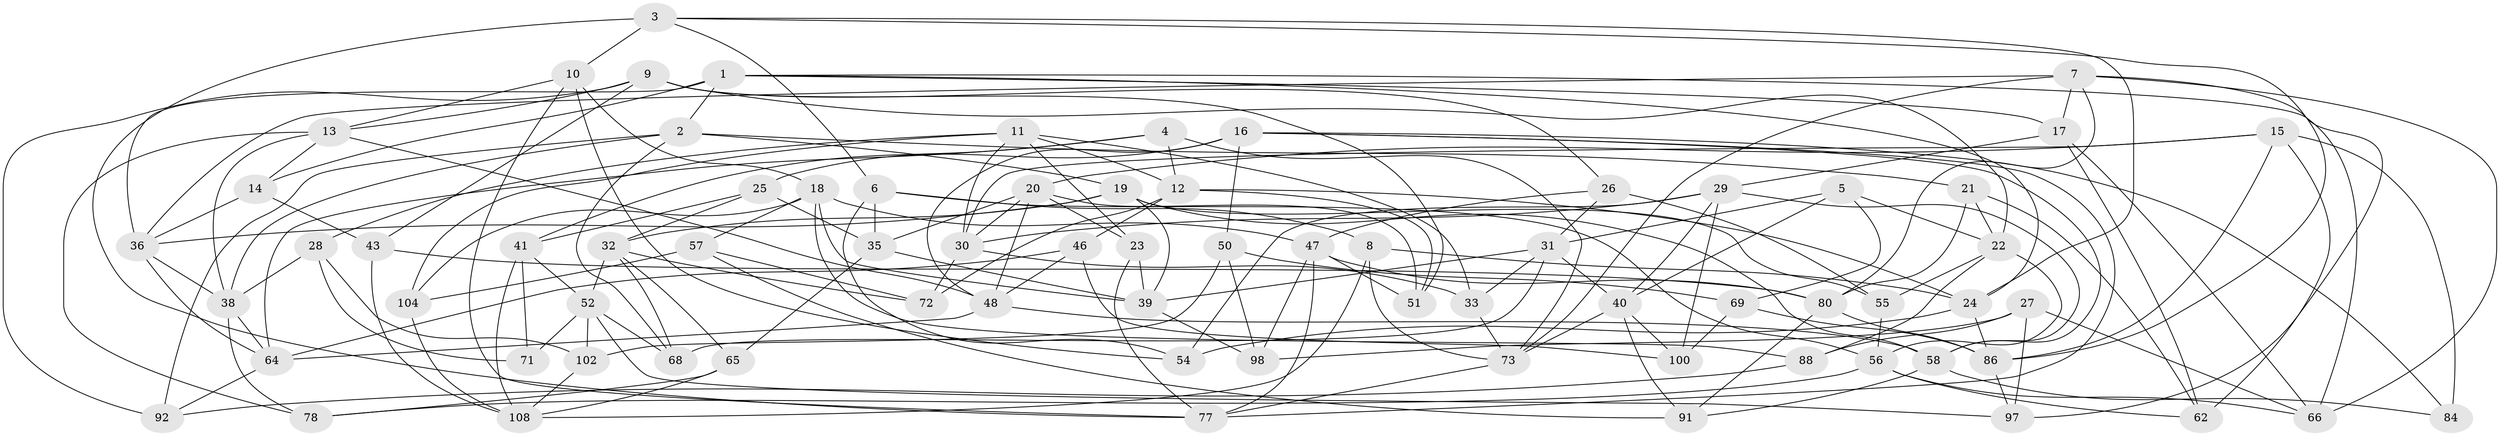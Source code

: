 // original degree distribution, {4: 1.0}
// Generated by graph-tools (version 1.1) at 2025/42/03/06/25 10:42:19]
// undirected, 74 vertices, 183 edges
graph export_dot {
graph [start="1"]
  node [color=gray90,style=filled];
  1 [super="+99"];
  2 [super="+76"];
  3 [super="+45"];
  4;
  5;
  6 [super="+59"];
  7 [super="+49"];
  8;
  9 [super="+110"];
  10 [super="+87"];
  11 [super="+60"];
  12 [super="+83"];
  13 [super="+82"];
  14;
  15 [super="+113"];
  16 [super="+103"];
  17 [super="+34"];
  18 [super="+94"];
  19 [super="+105"];
  20 [super="+106"];
  21;
  22 [super="+70"];
  23;
  24 [super="+114"];
  25;
  26;
  27;
  28;
  29 [super="+53"];
  30 [super="+37"];
  31 [super="+44"];
  32 [super="+42"];
  33;
  35 [super="+101"];
  36 [super="+75"];
  38 [super="+96"];
  39 [super="+95"];
  40 [super="+61"];
  41 [super="+107"];
  43;
  46;
  47 [super="+63"];
  48 [super="+74"];
  50;
  51;
  52 [super="+89"];
  54;
  55;
  56 [super="+79"];
  57;
  58 [super="+93"];
  62;
  64 [super="+67"];
  65;
  66 [super="+109"];
  68;
  69;
  71;
  72;
  73 [super="+85"];
  77 [super="+90"];
  78;
  80 [super="+81"];
  84;
  86 [super="+111"];
  88;
  91;
  92;
  97;
  98;
  100;
  102;
  104;
  108 [super="+112"];
  1 -- 14;
  1 -- 36;
  1 -- 2;
  1 -- 24;
  1 -- 17;
  1 -- 66;
  2 -- 68;
  2 -- 92;
  2 -- 19;
  2 -- 21;
  2 -- 38;
  3 -- 10 [weight=2];
  3 -- 6;
  3 -- 24;
  3 -- 77;
  3 -- 86;
  4 -- 12;
  4 -- 41;
  4 -- 64;
  4 -- 73;
  5 -- 69;
  5 -- 31;
  5 -- 40;
  5 -- 22;
  6 -- 35 [weight=2];
  6 -- 56;
  6 -- 8;
  6 -- 54;
  7 -- 97;
  7 -- 17;
  7 -- 73;
  7 -- 66;
  7 -- 36;
  7 -- 80;
  8 -- 108;
  8 -- 73;
  8 -- 24;
  9 -- 13;
  9 -- 51;
  9 -- 22;
  9 -- 26;
  9 -- 43;
  9 -- 92;
  10 -- 13;
  10 -- 54;
  10 -- 18;
  10 -- 77;
  11 -- 104;
  11 -- 12;
  11 -- 23;
  11 -- 33;
  11 -- 28;
  11 -- 30;
  12 -- 72;
  12 -- 24;
  12 -- 51;
  12 -- 46;
  13 -- 78;
  13 -- 38;
  13 -- 48;
  13 -- 14;
  14 -- 43;
  14 -- 36;
  15 -- 84 [weight=2];
  15 -- 62;
  15 -- 30;
  15 -- 86;
  15 -- 20;
  16 -- 84;
  16 -- 25;
  16 -- 50;
  16 -- 48;
  16 -- 77;
  16 -- 58;
  17 -- 62;
  17 -- 66 [weight=2];
  17 -- 29;
  18 -- 88;
  18 -- 57;
  18 -- 104;
  18 -- 39;
  18 -- 47;
  19 -- 55;
  19 -- 39;
  19 -- 36;
  19 -- 32;
  19 -- 58;
  20 -- 23;
  20 -- 30;
  20 -- 35;
  20 -- 48;
  20 -- 51;
  21 -- 22;
  21 -- 80;
  21 -- 62;
  22 -- 88;
  22 -- 55;
  22 -- 56;
  23 -- 77;
  23 -- 39;
  24 -- 86;
  24 -- 54;
  25 -- 32;
  25 -- 41;
  25 -- 35;
  26 -- 55;
  26 -- 47;
  26 -- 31;
  27 -- 88;
  27 -- 97;
  27 -- 98;
  27 -- 66;
  28 -- 71;
  28 -- 102;
  28 -- 38;
  29 -- 40;
  29 -- 30;
  29 -- 58;
  29 -- 100;
  29 -- 54;
  30 -- 72;
  30 -- 33;
  31 -- 68;
  31 -- 39;
  31 -- 40;
  31 -- 33;
  32 -- 68;
  32 -- 65;
  32 -- 72;
  32 -- 52;
  33 -- 73;
  35 -- 39;
  35 -- 65;
  36 -- 64;
  36 -- 38;
  38 -- 64;
  38 -- 78;
  39 -- 98;
  40 -- 73;
  40 -- 91;
  40 -- 100;
  41 -- 71 [weight=2];
  41 -- 108;
  41 -- 52;
  43 -- 80;
  43 -- 108;
  46 -- 100;
  46 -- 48;
  46 -- 64;
  47 -- 98;
  47 -- 77;
  47 -- 80;
  47 -- 51;
  48 -- 64;
  48 -- 58;
  50 -- 102;
  50 -- 98;
  50 -- 69;
  52 -- 102;
  52 -- 71;
  52 -- 97;
  52 -- 68;
  55 -- 56;
  56 -- 62;
  56 -- 66;
  56 -- 78;
  57 -- 104;
  57 -- 72;
  57 -- 91;
  58 -- 84;
  58 -- 91;
  64 -- 92;
  65 -- 78;
  65 -- 108;
  69 -- 86;
  69 -- 100;
  73 -- 77;
  80 -- 91;
  80 -- 86;
  86 -- 97;
  88 -- 92;
  102 -- 108;
  104 -- 108;
}
